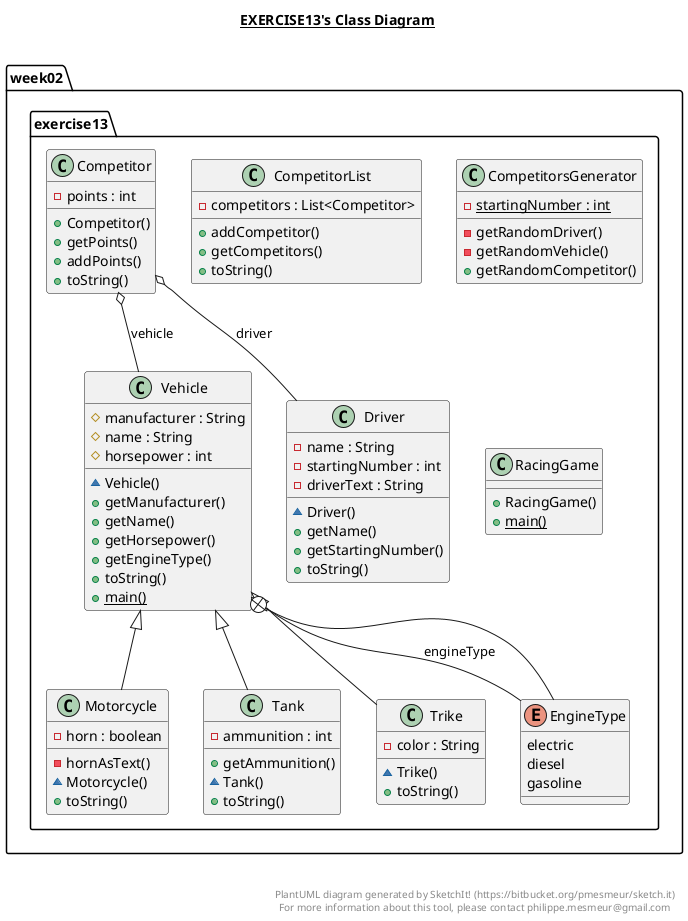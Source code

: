 @startuml

title __EXERCISE13's Class Diagram__\n

  package week02.exercise13 {
    class Competitor {
        - points : int
        + Competitor()
        + getPoints()
        + addPoints()
        + toString()
    }
  }
  

  package week02.exercise13 {
    class CompetitorList {
        - competitors : List<Competitor>
        + addCompetitor()
        + getCompetitors()
        + toString()
    }
  }
  

  package week02.exercise13 {
    class CompetitorsGenerator {
        {static} - startingNumber : int
        - getRandomDriver()
        - getRandomVehicle()
        + getRandomCompetitor()
    }
  }
  

  package week02.exercise13 {
    class Driver {
        - name : String
        - startingNumber : int
        - driverText : String
        ~ Driver()
        + getName()
        + getStartingNumber()
        + toString()
    }
  }
  

  package week02.exercise13 {
    class Motorcycle {
        - horn : boolean
        - hornAsText()
        ~ Motorcycle()
        + toString()
    }
  }
  

  package week02.exercise13 {
    class RacingGame {
        + RacingGame()
        {static} + main()
    }
  }
  

  package week02.exercise13 {
    class Tank {
        - ammunition : int
        + getAmmunition()
        ~ Tank()
        + toString()
    }
  }
  

  package week02.exercise13 {
    class Trike {
        - color : String
        ~ Trike()
        + toString()
    }
  }
  

  package week02.exercise13 {
    class Vehicle {
        # manufacturer : String
        # name : String
        # horsepower : int
        ~ Vehicle()
        + getManufacturer()
        + getName()
        + getHorsepower()
        + getEngineType()
        + toString()
        {static} + main()
    }
  }
  

  package week02.exercise13 {
    enum EngineType {
      electric
      diesel
      gasoline
    }
  }
  

  Competitor o-- Driver : driver
  Competitor o-- Vehicle : vehicle
  Motorcycle -up-|> Vehicle
  Tank -up-|> Vehicle
  Trike -up-|> Vehicle
  Vehicle o-- EngineType : engineType
  Vehicle +-down- EngineType


right footer


PlantUML diagram generated by SketchIt! (https://bitbucket.org/pmesmeur/sketch.it)
For more information about this tool, please contact philippe.mesmeur@gmail.com
endfooter

@enduml
